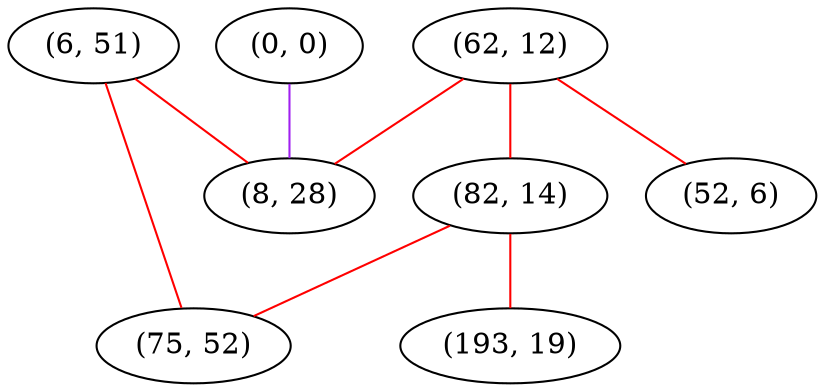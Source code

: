 graph "" {
"(6, 51)";
"(62, 12)";
"(0, 0)";
"(82, 14)";
"(193, 19)";
"(75, 52)";
"(52, 6)";
"(8, 28)";
"(6, 51)" -- "(75, 52)"  [color=red, key=0, weight=1];
"(6, 51)" -- "(8, 28)"  [color=red, key=0, weight=1];
"(62, 12)" -- "(82, 14)"  [color=red, key=0, weight=1];
"(62, 12)" -- "(52, 6)"  [color=red, key=0, weight=1];
"(62, 12)" -- "(8, 28)"  [color=red, key=0, weight=1];
"(0, 0)" -- "(8, 28)"  [color=purple, key=0, weight=4];
"(82, 14)" -- "(193, 19)"  [color=red, key=0, weight=1];
"(82, 14)" -- "(75, 52)"  [color=red, key=0, weight=1];
}
